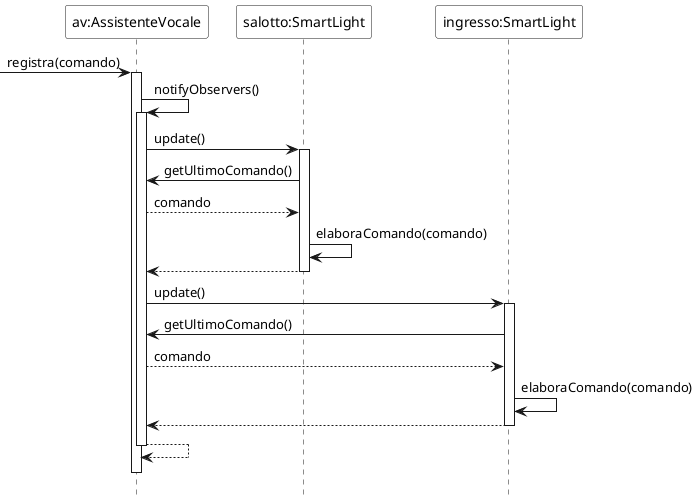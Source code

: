 ' Documentazione: https://plantuml.com/sequence-diagram

@startuml
' START STYLE
skinparam {
	monochrome true
	'shadowing false
}
skinparam sequence {
	participantBackgroundColor white
}
hide footbox
' END STYLE


' Aggiungo delle etichette
participant "av:AssistenteVocale" as av
participant "salotto:SmartLight" as salotto
participant "ingresso:SmartLight" as ingresso


-> av: registra(comando)
activate av

av -> av: notifyObservers()
activate av

av -> salotto: update()
activate salotto
	salotto -> av: getUltimoComando()
	av --> salotto: comando
		salotto -> salotto: elaboraComando(comando)
salotto --> av
deactivate salotto

av -> ingresso: update()
activate ingresso
	ingresso -> av: getUltimoComando()
	av --> ingresso: comando
		ingresso -> ingresso: elaboraComando(comando)
ingresso --> av
deactivate ingresso
av --> av
deactivate av

av -[hidden]-> av
deactivate av

@enduml